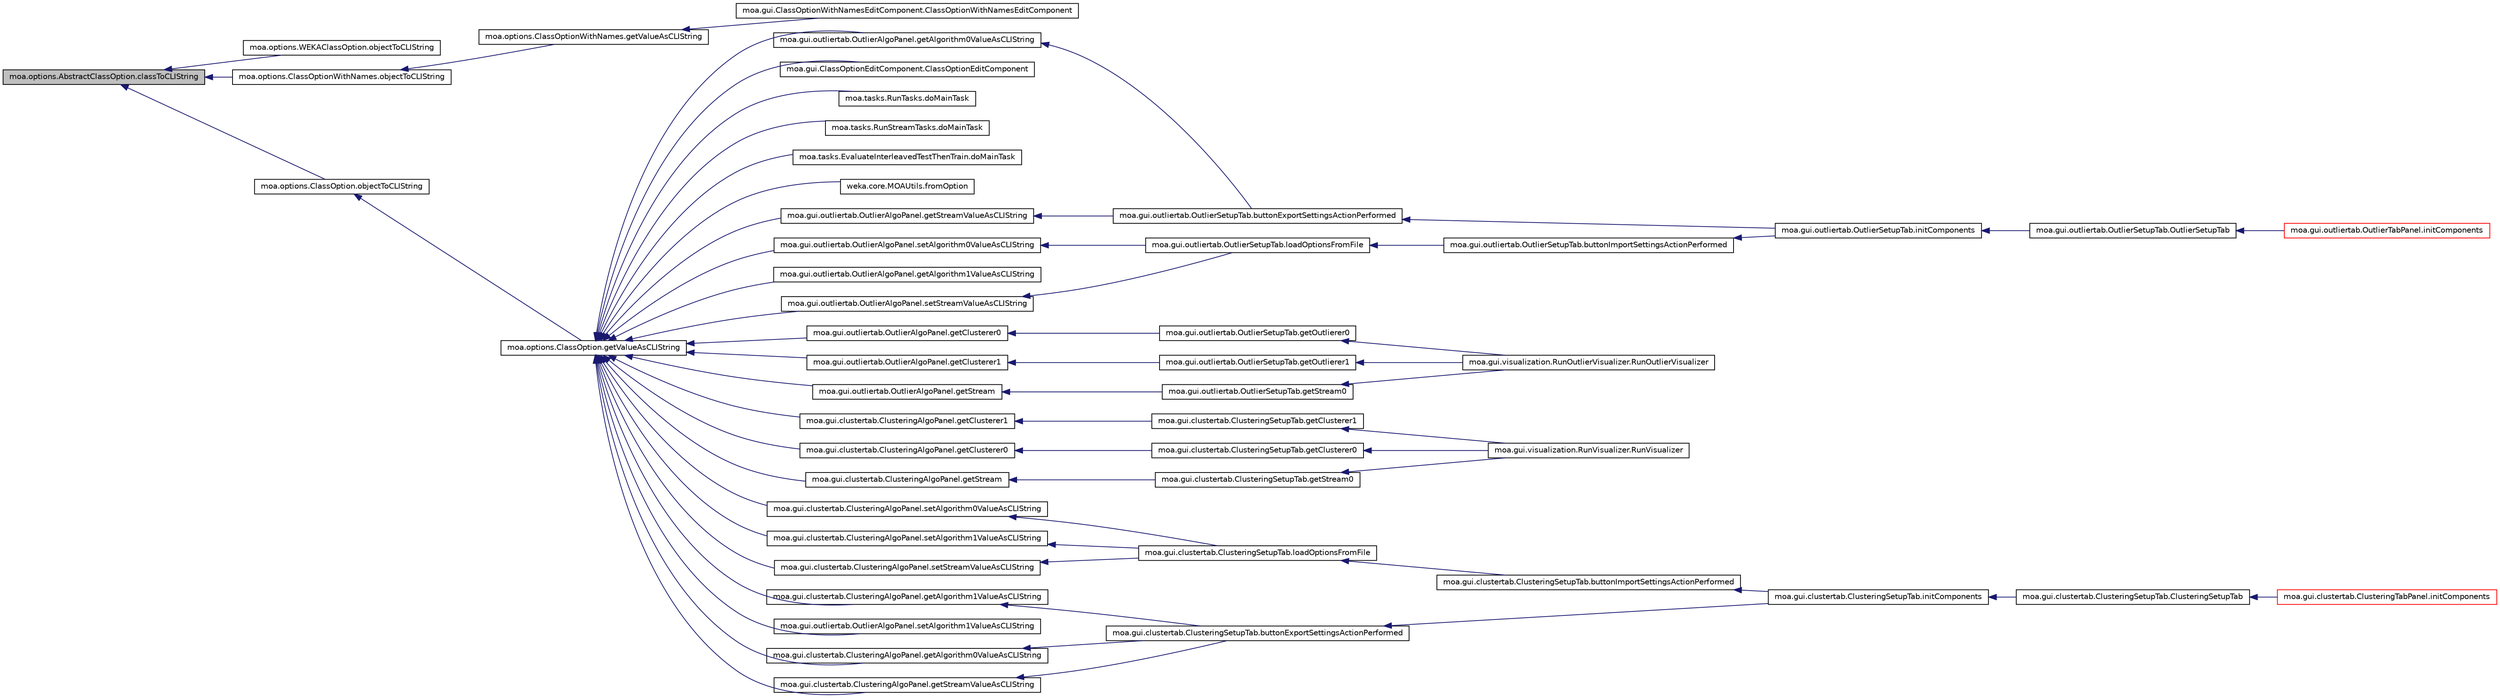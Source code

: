 digraph G
{
  edge [fontname="Helvetica",fontsize="10",labelfontname="Helvetica",labelfontsize="10"];
  node [fontname="Helvetica",fontsize="10",shape=record];
  rankdir=LR;
  Node1 [label="moa.options.AbstractClassOption.classToCLIString",height=0.2,width=0.4,color="black", fillcolor="grey75", style="filled" fontcolor="black"];
  Node1 -> Node2 [dir=back,color="midnightblue",fontsize="10",style="solid",fontname="Helvetica"];
  Node2 [label="moa.options.WEKAClassOption.objectToCLIString",height=0.2,width=0.4,color="black", fillcolor="white", style="filled",URL="$classmoa_1_1options_1_1WEKAClassOption.html#a04a047dadc80a6da0b7264dc31d66964"];
  Node1 -> Node3 [dir=back,color="midnightblue",fontsize="10",style="solid",fontname="Helvetica"];
  Node3 [label="moa.options.ClassOptionWithNames.objectToCLIString",height=0.2,width=0.4,color="black", fillcolor="white", style="filled",URL="$classmoa_1_1options_1_1ClassOptionWithNames.html#a383840833fe1d783e40b3bf608e40cbc"];
  Node3 -> Node4 [dir=back,color="midnightblue",fontsize="10",style="solid",fontname="Helvetica"];
  Node4 [label="moa.options.ClassOptionWithNames.getValueAsCLIString",height=0.2,width=0.4,color="black", fillcolor="white", style="filled",URL="$classmoa_1_1options_1_1ClassOptionWithNames.html#a967bd722787848ff605d22cee4be6a35",tooltip="Gets the value of a Command Line Interface text as a string."];
  Node4 -> Node5 [dir=back,color="midnightblue",fontsize="10",style="solid",fontname="Helvetica"];
  Node5 [label="moa.gui.ClassOptionWithNamesEditComponent.ClassOptionWithNamesEditComponent",height=0.2,width=0.4,color="black", fillcolor="white", style="filled",URL="$classmoa_1_1gui_1_1ClassOptionWithNamesEditComponent.html#a5d25570afd67cd21a8aa86f1a0e6281a"];
  Node1 -> Node6 [dir=back,color="midnightblue",fontsize="10",style="solid",fontname="Helvetica"];
  Node6 [label="moa.options.ClassOption.objectToCLIString",height=0.2,width=0.4,color="black", fillcolor="white", style="filled",URL="$classmoa_1_1options_1_1ClassOption.html#a3b96c5ce84c6cd94a3676417d968205f"];
  Node6 -> Node7 [dir=back,color="midnightblue",fontsize="10",style="solid",fontname="Helvetica"];
  Node7 [label="moa.options.ClassOption.getValueAsCLIString",height=0.2,width=0.4,color="black", fillcolor="white", style="filled",URL="$classmoa_1_1options_1_1ClassOption.html#abfcff77584985fa43bf7b3a1ff50568f",tooltip="Gets the value of a Command Line Interface text as a string."];
  Node7 -> Node8 [dir=back,color="midnightblue",fontsize="10",style="solid",fontname="Helvetica"];
  Node8 [label="moa.gui.ClassOptionEditComponent.ClassOptionEditComponent",height=0.2,width=0.4,color="black", fillcolor="white", style="filled",URL="$classmoa_1_1gui_1_1ClassOptionEditComponent.html#a411559ca5dc73952c1979ef85e919ac7"];
  Node7 -> Node9 [dir=back,color="midnightblue",fontsize="10",style="solid",fontname="Helvetica"];
  Node9 [label="moa.tasks.RunTasks.doMainTask",height=0.2,width=0.4,color="black", fillcolor="white", style="filled",URL="$classmoa_1_1tasks_1_1RunTasks.html#a839fe2f917d84aa7b873a5eb69075cc6",tooltip="This method performs this task."];
  Node7 -> Node10 [dir=back,color="midnightblue",fontsize="10",style="solid",fontname="Helvetica"];
  Node10 [label="moa.tasks.RunStreamTasks.doMainTask",height=0.2,width=0.4,color="black", fillcolor="white", style="filled",URL="$classmoa_1_1tasks_1_1RunStreamTasks.html#adb25510ef77f62cc169be32270462ae6",tooltip="This method performs this task."];
  Node7 -> Node11 [dir=back,color="midnightblue",fontsize="10",style="solid",fontname="Helvetica"];
  Node11 [label="moa.tasks.EvaluateInterleavedTestThenTrain.doMainTask",height=0.2,width=0.4,color="black", fillcolor="white", style="filled",URL="$classmoa_1_1tasks_1_1EvaluateInterleavedTestThenTrain.html#a6b487518dd5bfdc97abe37263f725610",tooltip="This method performs this task."];
  Node7 -> Node12 [dir=back,color="midnightblue",fontsize="10",style="solid",fontname="Helvetica"];
  Node12 [label="weka.core.MOAUtils.fromOption",height=0.2,width=0.4,color="black", fillcolor="white", style="filled",URL="$classweka_1_1core_1_1MOAUtils.html#a9c5cd2c1e301e1030b8bffdd63a40f05",tooltip="Creates a MOA object from the specified class option."];
  Node7 -> Node13 [dir=back,color="midnightblue",fontsize="10",style="solid",fontname="Helvetica"];
  Node13 [label="moa.gui.outliertab.OutlierAlgoPanel.getAlgorithm0ValueAsCLIString",height=0.2,width=0.4,color="black", fillcolor="white", style="filled",URL="$classmoa_1_1gui_1_1outliertab_1_1OutlierAlgoPanel.html#a39b44718e1e0d819fdd440f081c9d917"];
  Node13 -> Node14 [dir=back,color="midnightblue",fontsize="10",style="solid",fontname="Helvetica"];
  Node14 [label="moa.gui.outliertab.OutlierSetupTab.buttonExportSettingsActionPerformed",height=0.2,width=0.4,color="black", fillcolor="white", style="filled",URL="$classmoa_1_1gui_1_1outliertab_1_1OutlierSetupTab.html#abc8679c818ccb2b5578293110a21b198"];
  Node14 -> Node15 [dir=back,color="midnightblue",fontsize="10",style="solid",fontname="Helvetica"];
  Node15 [label="moa.gui.outliertab.OutlierSetupTab.initComponents",height=0.2,width=0.4,color="black", fillcolor="white", style="filled",URL="$classmoa_1_1gui_1_1outliertab_1_1OutlierSetupTab.html#ae10be48e362dd993dae6190b160d47cf",tooltip="This method is called from within the constructor to initialize the form."];
  Node15 -> Node16 [dir=back,color="midnightblue",fontsize="10",style="solid",fontname="Helvetica"];
  Node16 [label="moa.gui.outliertab.OutlierSetupTab.OutlierSetupTab",height=0.2,width=0.4,color="black", fillcolor="white", style="filled",URL="$classmoa_1_1gui_1_1outliertab_1_1OutlierSetupTab.html#a8417656c29bc1d97a94e52d3d88688ad",tooltip="Creates new form outlierSetupTab."];
  Node16 -> Node17 [dir=back,color="midnightblue",fontsize="10",style="solid",fontname="Helvetica"];
  Node17 [label="moa.gui.outliertab.OutlierTabPanel.initComponents",height=0.2,width=0.4,color="red", fillcolor="white", style="filled",URL="$classmoa_1_1gui_1_1outliertab_1_1OutlierTabPanel.html#a6146155a96c2c5239f46f5566797e5fd",tooltip="This method is called from within the constructor to initialize the form."];
  Node7 -> Node18 [dir=back,color="midnightblue",fontsize="10",style="solid",fontname="Helvetica"];
  Node18 [label="moa.gui.clustertab.ClusteringAlgoPanel.getAlgorithm0ValueAsCLIString",height=0.2,width=0.4,color="black", fillcolor="white", style="filled",URL="$classmoa_1_1gui_1_1clustertab_1_1ClusteringAlgoPanel.html#a10aa941f9aaecd8cdf4adfeeda16d866"];
  Node18 -> Node19 [dir=back,color="midnightblue",fontsize="10",style="solid",fontname="Helvetica"];
  Node19 [label="moa.gui.clustertab.ClusteringSetupTab.buttonExportSettingsActionPerformed",height=0.2,width=0.4,color="black", fillcolor="white", style="filled",URL="$classmoa_1_1gui_1_1clustertab_1_1ClusteringSetupTab.html#ad733bf08656b7e895c444e3720faf07f"];
  Node19 -> Node20 [dir=back,color="midnightblue",fontsize="10",style="solid",fontname="Helvetica"];
  Node20 [label="moa.gui.clustertab.ClusteringSetupTab.initComponents",height=0.2,width=0.4,color="black", fillcolor="white", style="filled",URL="$classmoa_1_1gui_1_1clustertab_1_1ClusteringSetupTab.html#a8abab534a283e409de003f59786a988f",tooltip="This method is called from within the constructor to initialize the form."];
  Node20 -> Node21 [dir=back,color="midnightblue",fontsize="10",style="solid",fontname="Helvetica"];
  Node21 [label="moa.gui.clustertab.ClusteringSetupTab.ClusteringSetupTab",height=0.2,width=0.4,color="black", fillcolor="white", style="filled",URL="$classmoa_1_1gui_1_1clustertab_1_1ClusteringSetupTab.html#a3c03410b4b1259ece559c660df433766",tooltip="Creates new form ClusteringSetupTab."];
  Node21 -> Node22 [dir=back,color="midnightblue",fontsize="10",style="solid",fontname="Helvetica"];
  Node22 [label="moa.gui.clustertab.ClusteringTabPanel.initComponents",height=0.2,width=0.4,color="red", fillcolor="white", style="filled",URL="$classmoa_1_1gui_1_1clustertab_1_1ClusteringTabPanel.html#a9b1cc4d4da92f4bc04b54cc12382e12f",tooltip="This method is called from within the constructor to initialize the form."];
  Node7 -> Node23 [dir=back,color="midnightblue",fontsize="10",style="solid",fontname="Helvetica"];
  Node23 [label="moa.gui.outliertab.OutlierAlgoPanel.getAlgorithm1ValueAsCLIString",height=0.2,width=0.4,color="black", fillcolor="white", style="filled",URL="$classmoa_1_1gui_1_1outliertab_1_1OutlierAlgoPanel.html#aa1bcb87a9d850747187648300f81cce8"];
  Node7 -> Node24 [dir=back,color="midnightblue",fontsize="10",style="solid",fontname="Helvetica"];
  Node24 [label="moa.gui.clustertab.ClusteringAlgoPanel.getAlgorithm1ValueAsCLIString",height=0.2,width=0.4,color="black", fillcolor="white", style="filled",URL="$classmoa_1_1gui_1_1clustertab_1_1ClusteringAlgoPanel.html#a30a1239de2e89d696a1b5a909f706fde"];
  Node24 -> Node19 [dir=back,color="midnightblue",fontsize="10",style="solid",fontname="Helvetica"];
  Node7 -> Node25 [dir=back,color="midnightblue",fontsize="10",style="solid",fontname="Helvetica"];
  Node25 [label="moa.gui.outliertab.OutlierAlgoPanel.getClusterer0",height=0.2,width=0.4,color="black", fillcolor="white", style="filled",URL="$classmoa_1_1gui_1_1outliertab_1_1OutlierAlgoPanel.html#a08008aaf5bc0b10e5b743e89e2bf9b0f"];
  Node25 -> Node26 [dir=back,color="midnightblue",fontsize="10",style="solid",fontname="Helvetica"];
  Node26 [label="moa.gui.outliertab.OutlierSetupTab.getOutlierer0",height=0.2,width=0.4,color="black", fillcolor="white", style="filled",URL="$classmoa_1_1gui_1_1outliertab_1_1OutlierSetupTab.html#a7d8a971b8ab6ffd6f37b0930df69e14f"];
  Node26 -> Node27 [dir=back,color="midnightblue",fontsize="10",style="solid",fontname="Helvetica"];
  Node27 [label="moa.gui.visualization.RunOutlierVisualizer.RunOutlierVisualizer",height=0.2,width=0.4,color="black", fillcolor="white", style="filled",URL="$classmoa_1_1gui_1_1visualization_1_1RunOutlierVisualizer.html#a10546ef98a99278a121566002e5a51a3"];
  Node7 -> Node28 [dir=back,color="midnightblue",fontsize="10",style="solid",fontname="Helvetica"];
  Node28 [label="moa.gui.clustertab.ClusteringAlgoPanel.getClusterer0",height=0.2,width=0.4,color="black", fillcolor="white", style="filled",URL="$classmoa_1_1gui_1_1clustertab_1_1ClusteringAlgoPanel.html#a5fa6650dd54468473d092929f79a818e"];
  Node28 -> Node29 [dir=back,color="midnightblue",fontsize="10",style="solid",fontname="Helvetica"];
  Node29 [label="moa.gui.clustertab.ClusteringSetupTab.getClusterer0",height=0.2,width=0.4,color="black", fillcolor="white", style="filled",URL="$classmoa_1_1gui_1_1clustertab_1_1ClusteringSetupTab.html#a99ee45aa7cdebb479957a2f67b8fea07"];
  Node29 -> Node30 [dir=back,color="midnightblue",fontsize="10",style="solid",fontname="Helvetica"];
  Node30 [label="moa.gui.visualization.RunVisualizer.RunVisualizer",height=0.2,width=0.4,color="black", fillcolor="white", style="filled",URL="$classmoa_1_1gui_1_1visualization_1_1RunVisualizer.html#ab8af38867b16c9893bef23c9138293ab"];
  Node7 -> Node31 [dir=back,color="midnightblue",fontsize="10",style="solid",fontname="Helvetica"];
  Node31 [label="moa.gui.outliertab.OutlierAlgoPanel.getClusterer1",height=0.2,width=0.4,color="black", fillcolor="white", style="filled",URL="$classmoa_1_1gui_1_1outliertab_1_1OutlierAlgoPanel.html#a4d0be213d63f960df2ac92c030eec34d"];
  Node31 -> Node32 [dir=back,color="midnightblue",fontsize="10",style="solid",fontname="Helvetica"];
  Node32 [label="moa.gui.outliertab.OutlierSetupTab.getOutlierer1",height=0.2,width=0.4,color="black", fillcolor="white", style="filled",URL="$classmoa_1_1gui_1_1outliertab_1_1OutlierSetupTab.html#ae4acb8cb80eb5cff85951739a64c2ec2"];
  Node32 -> Node27 [dir=back,color="midnightblue",fontsize="10",style="solid",fontname="Helvetica"];
  Node7 -> Node33 [dir=back,color="midnightblue",fontsize="10",style="solid",fontname="Helvetica"];
  Node33 [label="moa.gui.clustertab.ClusteringAlgoPanel.getClusterer1",height=0.2,width=0.4,color="black", fillcolor="white", style="filled",URL="$classmoa_1_1gui_1_1clustertab_1_1ClusteringAlgoPanel.html#ab0d01cc6251d328a12a2c284f21cd514"];
  Node33 -> Node34 [dir=back,color="midnightblue",fontsize="10",style="solid",fontname="Helvetica"];
  Node34 [label="moa.gui.clustertab.ClusteringSetupTab.getClusterer1",height=0.2,width=0.4,color="black", fillcolor="white", style="filled",URL="$classmoa_1_1gui_1_1clustertab_1_1ClusteringSetupTab.html#a72013c2d0e338e0589bdcfb480d418cf"];
  Node34 -> Node30 [dir=back,color="midnightblue",fontsize="10",style="solid",fontname="Helvetica"];
  Node7 -> Node35 [dir=back,color="midnightblue",fontsize="10",style="solid",fontname="Helvetica"];
  Node35 [label="moa.gui.outliertab.OutlierAlgoPanel.getStream",height=0.2,width=0.4,color="black", fillcolor="white", style="filled",URL="$classmoa_1_1gui_1_1outliertab_1_1OutlierAlgoPanel.html#a83cd9cfd51346c2981841cd3ec0ad337"];
  Node35 -> Node36 [dir=back,color="midnightblue",fontsize="10",style="solid",fontname="Helvetica"];
  Node36 [label="moa.gui.outliertab.OutlierSetupTab.getStream0",height=0.2,width=0.4,color="black", fillcolor="white", style="filled",URL="$classmoa_1_1gui_1_1outliertab_1_1OutlierSetupTab.html#ac8b0720eb36468821b9c9a0fca8d2eff"];
  Node36 -> Node27 [dir=back,color="midnightblue",fontsize="10",style="solid",fontname="Helvetica"];
  Node7 -> Node37 [dir=back,color="midnightblue",fontsize="10",style="solid",fontname="Helvetica"];
  Node37 [label="moa.gui.clustertab.ClusteringAlgoPanel.getStream",height=0.2,width=0.4,color="black", fillcolor="white", style="filled",URL="$classmoa_1_1gui_1_1clustertab_1_1ClusteringAlgoPanel.html#ad61f33fa5c12fa6c0bb2bee3ff3237c9"];
  Node37 -> Node38 [dir=back,color="midnightblue",fontsize="10",style="solid",fontname="Helvetica"];
  Node38 [label="moa.gui.clustertab.ClusteringSetupTab.getStream0",height=0.2,width=0.4,color="black", fillcolor="white", style="filled",URL="$classmoa_1_1gui_1_1clustertab_1_1ClusteringSetupTab.html#ab1909291d9df05b0c9e7afa7c1d40ed6"];
  Node38 -> Node30 [dir=back,color="midnightblue",fontsize="10",style="solid",fontname="Helvetica"];
  Node7 -> Node39 [dir=back,color="midnightblue",fontsize="10",style="solid",fontname="Helvetica"];
  Node39 [label="moa.gui.outliertab.OutlierAlgoPanel.getStreamValueAsCLIString",height=0.2,width=0.4,color="black", fillcolor="white", style="filled",URL="$classmoa_1_1gui_1_1outliertab_1_1OutlierAlgoPanel.html#aa8a3012b565da425fb71e44d24869815"];
  Node39 -> Node14 [dir=back,color="midnightblue",fontsize="10",style="solid",fontname="Helvetica"];
  Node7 -> Node40 [dir=back,color="midnightblue",fontsize="10",style="solid",fontname="Helvetica"];
  Node40 [label="moa.gui.clustertab.ClusteringAlgoPanel.getStreamValueAsCLIString",height=0.2,width=0.4,color="black", fillcolor="white", style="filled",URL="$classmoa_1_1gui_1_1clustertab_1_1ClusteringAlgoPanel.html#a12357a88e945834e4d3cb31f1010d885"];
  Node40 -> Node19 [dir=back,color="midnightblue",fontsize="10",style="solid",fontname="Helvetica"];
  Node7 -> Node41 [dir=back,color="midnightblue",fontsize="10",style="solid",fontname="Helvetica"];
  Node41 [label="moa.gui.outliertab.OutlierAlgoPanel.setAlgorithm0ValueAsCLIString",height=0.2,width=0.4,color="black", fillcolor="white", style="filled",URL="$classmoa_1_1gui_1_1outliertab_1_1OutlierAlgoPanel.html#a6d68933d2ae0c839785332094f4a93e2"];
  Node41 -> Node42 [dir=back,color="midnightblue",fontsize="10",style="solid",fontname="Helvetica"];
  Node42 [label="moa.gui.outliertab.OutlierSetupTab.loadOptionsFromFile",height=0.2,width=0.4,color="black", fillcolor="white", style="filled",URL="$classmoa_1_1gui_1_1outliertab_1_1OutlierSetupTab.html#ab744a49dfe1df8be6d598aaffa19028e"];
  Node42 -> Node43 [dir=back,color="midnightblue",fontsize="10",style="solid",fontname="Helvetica"];
  Node43 [label="moa.gui.outliertab.OutlierSetupTab.buttonImportSettingsActionPerformed",height=0.2,width=0.4,color="black", fillcolor="white", style="filled",URL="$classmoa_1_1gui_1_1outliertab_1_1OutlierSetupTab.html#a7f96c4aede270b3fc5af671e25ab8f87"];
  Node43 -> Node15 [dir=back,color="midnightblue",fontsize="10",style="solid",fontname="Helvetica"];
  Node7 -> Node44 [dir=back,color="midnightblue",fontsize="10",style="solid",fontname="Helvetica"];
  Node44 [label="moa.gui.clustertab.ClusteringAlgoPanel.setAlgorithm0ValueAsCLIString",height=0.2,width=0.4,color="black", fillcolor="white", style="filled",URL="$classmoa_1_1gui_1_1clustertab_1_1ClusteringAlgoPanel.html#aac9cbd074cc56ea10050aea5b42eacdd"];
  Node44 -> Node45 [dir=back,color="midnightblue",fontsize="10",style="solid",fontname="Helvetica"];
  Node45 [label="moa.gui.clustertab.ClusteringSetupTab.loadOptionsFromFile",height=0.2,width=0.4,color="black", fillcolor="white", style="filled",URL="$classmoa_1_1gui_1_1clustertab_1_1ClusteringSetupTab.html#a8c8336c23f48a5a776ec85752ad3541e"];
  Node45 -> Node46 [dir=back,color="midnightblue",fontsize="10",style="solid",fontname="Helvetica"];
  Node46 [label="moa.gui.clustertab.ClusteringSetupTab.buttonImportSettingsActionPerformed",height=0.2,width=0.4,color="black", fillcolor="white", style="filled",URL="$classmoa_1_1gui_1_1clustertab_1_1ClusteringSetupTab.html#a6e483b2da6825da1f4f3d20c67449f0f"];
  Node46 -> Node20 [dir=back,color="midnightblue",fontsize="10",style="solid",fontname="Helvetica"];
  Node7 -> Node47 [dir=back,color="midnightblue",fontsize="10",style="solid",fontname="Helvetica"];
  Node47 [label="moa.gui.outliertab.OutlierAlgoPanel.setAlgorithm1ValueAsCLIString",height=0.2,width=0.4,color="black", fillcolor="white", style="filled",URL="$classmoa_1_1gui_1_1outliertab_1_1OutlierAlgoPanel.html#a4dec209c4441a29f0ce6066e352af649"];
  Node7 -> Node48 [dir=back,color="midnightblue",fontsize="10",style="solid",fontname="Helvetica"];
  Node48 [label="moa.gui.clustertab.ClusteringAlgoPanel.setAlgorithm1ValueAsCLIString",height=0.2,width=0.4,color="black", fillcolor="white", style="filled",URL="$classmoa_1_1gui_1_1clustertab_1_1ClusteringAlgoPanel.html#a4d4a7f0bd1adc52b444e7f7db5956f23"];
  Node48 -> Node45 [dir=back,color="midnightblue",fontsize="10",style="solid",fontname="Helvetica"];
  Node7 -> Node49 [dir=back,color="midnightblue",fontsize="10",style="solid",fontname="Helvetica"];
  Node49 [label="moa.gui.outliertab.OutlierAlgoPanel.setStreamValueAsCLIString",height=0.2,width=0.4,color="black", fillcolor="white", style="filled",URL="$classmoa_1_1gui_1_1outliertab_1_1OutlierAlgoPanel.html#ac1ee5f3af5be0ed092b31021fa76271c"];
  Node49 -> Node42 [dir=back,color="midnightblue",fontsize="10",style="solid",fontname="Helvetica"];
  Node7 -> Node50 [dir=back,color="midnightblue",fontsize="10",style="solid",fontname="Helvetica"];
  Node50 [label="moa.gui.clustertab.ClusteringAlgoPanel.setStreamValueAsCLIString",height=0.2,width=0.4,color="black", fillcolor="white", style="filled",URL="$classmoa_1_1gui_1_1clustertab_1_1ClusteringAlgoPanel.html#a911d281bb71fd384951ae0a8c3eb02ed"];
  Node50 -> Node45 [dir=back,color="midnightblue",fontsize="10",style="solid",fontname="Helvetica"];
}
